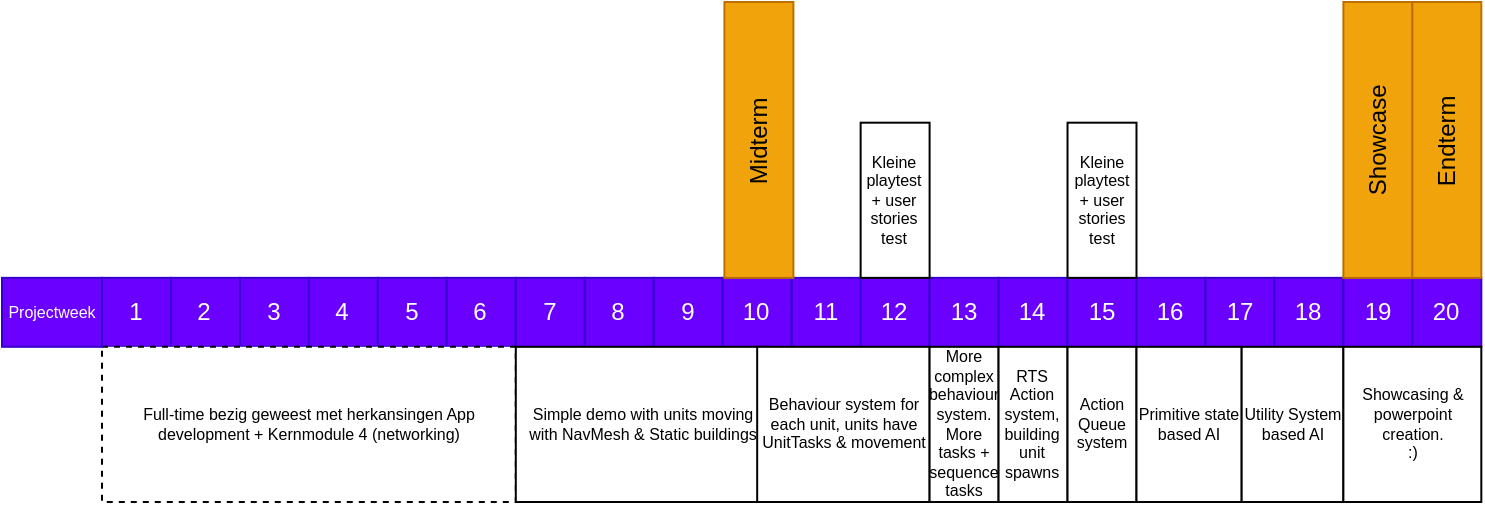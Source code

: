<mxfile version="21.1.2" type="device">
  <diagram name="Page-1" id="LHGnUWIwYkF4xhttNfTB">
    <mxGraphModel dx="988" dy="570" grid="1" gridSize="10" guides="1" tooltips="1" connect="1" arrows="1" fold="1" page="1" pageScale="1" pageWidth="827" pageHeight="1169" math="0" shadow="0">
      <root>
        <mxCell id="0" />
        <mxCell id="1" parent="0" />
        <mxCell id="Oe71tEeRGmfdsAAmsfZn-1" value="1" style="rounded=0;whiteSpace=wrap;html=1;fillColor=#6a00ff;strokeColor=#3700CC;fontColor=#ffffff;" vertex="1" parent="1">
          <mxGeometry x="110" y="167.931" width="34.483" height="34.483" as="geometry" />
        </mxCell>
        <mxCell id="Oe71tEeRGmfdsAAmsfZn-2" value="2" style="rounded=0;whiteSpace=wrap;html=1;fillColor=#6a00ff;strokeColor=#3700CC;fontColor=#ffffff;" vertex="1" parent="1">
          <mxGeometry x="144.483" y="167.931" width="34.483" height="34.483" as="geometry" />
        </mxCell>
        <mxCell id="Oe71tEeRGmfdsAAmsfZn-3" value="3" style="rounded=0;whiteSpace=wrap;html=1;fillColor=#6a00ff;strokeColor=#3700CC;fontColor=#ffffff;" vertex="1" parent="1">
          <mxGeometry x="178.966" y="167.931" width="34.483" height="34.483" as="geometry" />
        </mxCell>
        <mxCell id="Oe71tEeRGmfdsAAmsfZn-4" value="4" style="rounded=0;whiteSpace=wrap;html=1;fillColor=#6a00ff;strokeColor=#3700CC;fontColor=#ffffff;" vertex="1" parent="1">
          <mxGeometry x="213.449" y="167.931" width="34.483" height="34.483" as="geometry" />
        </mxCell>
        <mxCell id="Oe71tEeRGmfdsAAmsfZn-5" value="5" style="rounded=0;whiteSpace=wrap;html=1;fillColor=#6a00ff;strokeColor=#3700CC;fontColor=#ffffff;" vertex="1" parent="1">
          <mxGeometry x="247.932" y="167.931" width="34.483" height="34.483" as="geometry" />
        </mxCell>
        <mxCell id="Oe71tEeRGmfdsAAmsfZn-7" value="6" style="rounded=0;whiteSpace=wrap;html=1;fillColor=#6a00ff;strokeColor=#3700CC;fontColor=#ffffff;" vertex="1" parent="1">
          <mxGeometry x="282.415" y="167.931" width="34.483" height="34.483" as="geometry" />
        </mxCell>
        <mxCell id="Oe71tEeRGmfdsAAmsfZn-8" value="7" style="rounded=0;whiteSpace=wrap;html=1;fillColor=#6a00ff;strokeColor=#3700CC;fontColor=#ffffff;" vertex="1" parent="1">
          <mxGeometry x="316.898" y="167.931" width="34.483" height="34.483" as="geometry" />
        </mxCell>
        <mxCell id="Oe71tEeRGmfdsAAmsfZn-9" value="8" style="rounded=0;whiteSpace=wrap;html=1;fillColor=#6a00ff;strokeColor=#3700CC;fontColor=#ffffff;" vertex="1" parent="1">
          <mxGeometry x="351.381" y="167.931" width="34.483" height="34.483" as="geometry" />
        </mxCell>
        <mxCell id="Oe71tEeRGmfdsAAmsfZn-10" value="9" style="rounded=0;whiteSpace=wrap;html=1;fillColor=#6a00ff;strokeColor=#3700CC;fontColor=#ffffff;" vertex="1" parent="1">
          <mxGeometry x="385.864" y="167.931" width="34.483" height="34.483" as="geometry" />
        </mxCell>
        <mxCell id="Oe71tEeRGmfdsAAmsfZn-11" value="10" style="rounded=0;whiteSpace=wrap;html=1;fillColor=#6a00ff;strokeColor=#3700CC;fontColor=#ffffff;" vertex="1" parent="1">
          <mxGeometry x="420.347" y="167.931" width="34.483" height="34.483" as="geometry" />
        </mxCell>
        <mxCell id="Oe71tEeRGmfdsAAmsfZn-12" value="11" style="rounded=0;whiteSpace=wrap;html=1;fillColor=#6a00ff;strokeColor=#3700CC;fontColor=#ffffff;" vertex="1" parent="1">
          <mxGeometry x="454.83" y="167.931" width="34.483" height="34.483" as="geometry" />
        </mxCell>
        <mxCell id="Oe71tEeRGmfdsAAmsfZn-13" value="12" style="rounded=0;whiteSpace=wrap;html=1;fillColor=#6a00ff;strokeColor=#3700CC;fontColor=#ffffff;" vertex="1" parent="1">
          <mxGeometry x="489.313" y="167.931" width="34.483" height="34.483" as="geometry" />
        </mxCell>
        <mxCell id="Oe71tEeRGmfdsAAmsfZn-14" value="13" style="rounded=0;whiteSpace=wrap;html=1;fillColor=#6a00ff;strokeColor=#3700CC;fontColor=#ffffff;" vertex="1" parent="1">
          <mxGeometry x="523.796" y="167.931" width="34.483" height="34.483" as="geometry" />
        </mxCell>
        <mxCell id="Oe71tEeRGmfdsAAmsfZn-15" value="14" style="rounded=0;whiteSpace=wrap;html=1;fillColor=#6a00ff;strokeColor=#3700CC;fontColor=#ffffff;" vertex="1" parent="1">
          <mxGeometry x="558.279" y="167.931" width="34.483" height="34.483" as="geometry" />
        </mxCell>
        <mxCell id="Oe71tEeRGmfdsAAmsfZn-16" value="15" style="rounded=0;whiteSpace=wrap;html=1;fillColor=#6a00ff;strokeColor=#3700CC;fontColor=#ffffff;" vertex="1" parent="1">
          <mxGeometry x="592.762" y="167.931" width="34.483" height="34.483" as="geometry" />
        </mxCell>
        <mxCell id="Oe71tEeRGmfdsAAmsfZn-17" value="16" style="rounded=0;whiteSpace=wrap;html=1;fillColor=#6a00ff;strokeColor=#3700CC;fontColor=#ffffff;" vertex="1" parent="1">
          <mxGeometry x="627.245" y="167.931" width="34.483" height="34.483" as="geometry" />
        </mxCell>
        <mxCell id="Oe71tEeRGmfdsAAmsfZn-18" value="17" style="rounded=0;whiteSpace=wrap;html=1;fillColor=#6a00ff;strokeColor=#3700CC;fontColor=#ffffff;" vertex="1" parent="1">
          <mxGeometry x="661.728" y="167.931" width="34.483" height="34.483" as="geometry" />
        </mxCell>
        <mxCell id="Oe71tEeRGmfdsAAmsfZn-19" value="18" style="rounded=0;whiteSpace=wrap;html=1;fillColor=#6a00ff;strokeColor=#3700CC;fontColor=#ffffff;" vertex="1" parent="1">
          <mxGeometry x="696.211" y="167.931" width="34.483" height="34.483" as="geometry" />
        </mxCell>
        <mxCell id="Oe71tEeRGmfdsAAmsfZn-20" value="19" style="rounded=0;whiteSpace=wrap;html=1;fillColor=#6a00ff;strokeColor=#3700CC;fontColor=#ffffff;" vertex="1" parent="1">
          <mxGeometry x="730.694" y="167.931" width="34.483" height="34.483" as="geometry" />
        </mxCell>
        <mxCell id="Oe71tEeRGmfdsAAmsfZn-21" value="20" style="rounded=0;whiteSpace=wrap;html=1;fillColor=#6a00ff;strokeColor=#3700CC;fontColor=#ffffff;" vertex="1" parent="1">
          <mxGeometry x="765.177" y="167.931" width="34.483" height="34.483" as="geometry" />
        </mxCell>
        <mxCell id="Oe71tEeRGmfdsAAmsfZn-22" value="Full-time bezig geweest met herkansingen App development + Kernmodule 4 (networking)" style="rounded=0;whiteSpace=wrap;html=1;fontSize=8;dashed=1;" vertex="1" parent="1">
          <mxGeometry x="110" y="202.414" width="206.898" height="77.586" as="geometry" />
        </mxCell>
        <mxCell id="Oe71tEeRGmfdsAAmsfZn-23" value="Simple demo with units moving with NavMesh &amp;amp; Static buildings" style="rounded=0;whiteSpace=wrap;html=1;fontSize=8;" vertex="1" parent="1">
          <mxGeometry x="316.898" y="202.414" width="126.725" height="77.586" as="geometry" />
        </mxCell>
        <mxCell id="Oe71tEeRGmfdsAAmsfZn-24" value="Midterm" style="rounded=0;whiteSpace=wrap;html=1;horizontal=0;fillColor=#f0a30a;fontColor=#000000;strokeColor=#BD7000;" vertex="1" parent="1">
          <mxGeometry x="421.209" y="30" width="34.483" height="137.931" as="geometry" />
        </mxCell>
        <mxCell id="Oe71tEeRGmfdsAAmsfZn-25" value="Showcase" style="rounded=0;whiteSpace=wrap;html=1;horizontal=0;fillColor=#f0a30a;fontColor=#000000;strokeColor=#BD7000;" vertex="1" parent="1">
          <mxGeometry x="730.694" y="30" width="34.483" height="137.931" as="geometry" />
        </mxCell>
        <mxCell id="Oe71tEeRGmfdsAAmsfZn-26" value="Endterm" style="rounded=0;whiteSpace=wrap;html=1;horizontal=0;fillColor=#f0a30a;fontColor=#000000;strokeColor=#BD7000;" vertex="1" parent="1">
          <mxGeometry x="765.177" y="30" width="34.483" height="137.931" as="geometry" />
        </mxCell>
        <mxCell id="Oe71tEeRGmfdsAAmsfZn-27" value="Behaviour system for each unit, units have UnitTasks &amp;amp; movement" style="rounded=0;whiteSpace=wrap;html=1;fontSize=8;" vertex="1" parent="1">
          <mxGeometry x="437.588" y="202.414" width="86.207" height="77.586" as="geometry" />
        </mxCell>
        <mxCell id="Oe71tEeRGmfdsAAmsfZn-28" value="More complex behaviour system. More tasks + sequence tasks" style="rounded=0;whiteSpace=wrap;html=1;fontSize=8;" vertex="1" parent="1">
          <mxGeometry x="523.796" y="202.414" width="34.483" height="77.586" as="geometry" />
        </mxCell>
        <mxCell id="Oe71tEeRGmfdsAAmsfZn-30" value="RTS Action system, building unit spawns" style="rounded=0;whiteSpace=wrap;html=1;fontSize=8;" vertex="1" parent="1">
          <mxGeometry x="558.279" y="202.414" width="34.483" height="77.586" as="geometry" />
        </mxCell>
        <mxCell id="Oe71tEeRGmfdsAAmsfZn-31" value="Action Queue system" style="rounded=0;whiteSpace=wrap;html=1;fontSize=8;" vertex="1" parent="1">
          <mxGeometry x="592.762" y="202.414" width="34.483" height="77.586" as="geometry" />
        </mxCell>
        <mxCell id="Oe71tEeRGmfdsAAmsfZn-32" value="Primitive state based AI" style="rounded=0;whiteSpace=wrap;html=1;fontSize=8;" vertex="1" parent="1">
          <mxGeometry x="627.245" y="202.414" width="52.587" height="77.586" as="geometry" />
        </mxCell>
        <mxCell id="Oe71tEeRGmfdsAAmsfZn-33" value="Utility System based AI" style="rounded=0;whiteSpace=wrap;html=1;fontSize=8;" vertex="1" parent="1">
          <mxGeometry x="679.832" y="202.414" width="50.862" height="77.586" as="geometry" />
        </mxCell>
        <mxCell id="Oe71tEeRGmfdsAAmsfZn-34" value="Showcasing &amp;amp; powerpoint creation.&lt;br&gt;:)" style="rounded=0;whiteSpace=wrap;html=1;fontSize=8;" vertex="1" parent="1">
          <mxGeometry x="730.694" y="202.414" width="68.966" height="77.586" as="geometry" />
        </mxCell>
        <mxCell id="Oe71tEeRGmfdsAAmsfZn-36" value="Kleine playtest + user stories test" style="rounded=0;whiteSpace=wrap;html=1;fontSize=8;" vertex="1" parent="1">
          <mxGeometry x="489.313" y="90.345" width="34.483" height="77.586" as="geometry" />
        </mxCell>
        <mxCell id="Oe71tEeRGmfdsAAmsfZn-37" value="Kleine playtest + user stories test" style="rounded=0;whiteSpace=wrap;html=1;fontSize=8;" vertex="1" parent="1">
          <mxGeometry x="592.762" y="90.345" width="34.483" height="77.586" as="geometry" />
        </mxCell>
        <mxCell id="Oe71tEeRGmfdsAAmsfZn-74" value="Projectweek" style="rounded=0;whiteSpace=wrap;html=1;fillColor=#6a00ff;strokeColor=#3700CC;fontColor=#ffffff;fontSize=8;" vertex="1" parent="1">
          <mxGeometry x="60" y="167.93" width="50" height="34.48" as="geometry" />
        </mxCell>
      </root>
    </mxGraphModel>
  </diagram>
</mxfile>
